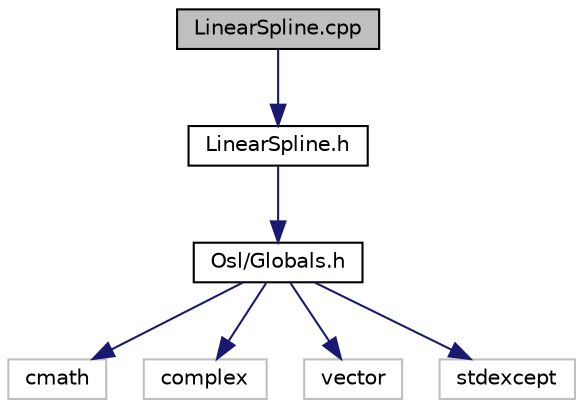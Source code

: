 digraph "LinearSpline.cpp"
{
 // LATEX_PDF_SIZE
  edge [fontname="Helvetica",fontsize="10",labelfontname="Helvetica",labelfontsize="10"];
  node [fontname="Helvetica",fontsize="10",shape=record];
  Node1 [label="LinearSpline.cpp",height=0.2,width=0.4,color="black", fillcolor="grey75", style="filled", fontcolor="black",tooltip="Source file of Osl::Maths::Interpolator::LinearSpline class."];
  Node1 -> Node2 [color="midnightblue",fontsize="10",style="solid",fontname="Helvetica"];
  Node2 [label="LinearSpline.h",height=0.2,width=0.4,color="black", fillcolor="white", style="filled",URL="$LinearSpline_8h.html",tooltip="Header file of Osl::Maths::Interpolator::LinearSpline class."];
  Node2 -> Node3 [color="midnightblue",fontsize="10",style="solid",fontname="Helvetica"];
  Node3 [label="Osl/Globals.h",height=0.2,width=0.4,color="black", fillcolor="white", style="filled",URL="$Globals_8h.html",tooltip="Header file for global typedefs definition."];
  Node3 -> Node4 [color="midnightblue",fontsize="10",style="solid",fontname="Helvetica"];
  Node4 [label="cmath",height=0.2,width=0.4,color="grey75", fillcolor="white", style="filled",tooltip=" "];
  Node3 -> Node5 [color="midnightblue",fontsize="10",style="solid",fontname="Helvetica"];
  Node5 [label="complex",height=0.2,width=0.4,color="grey75", fillcolor="white", style="filled",tooltip=" "];
  Node3 -> Node6 [color="midnightblue",fontsize="10",style="solid",fontname="Helvetica"];
  Node6 [label="vector",height=0.2,width=0.4,color="grey75", fillcolor="white", style="filled",tooltip=" "];
  Node3 -> Node7 [color="midnightblue",fontsize="10",style="solid",fontname="Helvetica"];
  Node7 [label="stdexcept",height=0.2,width=0.4,color="grey75", fillcolor="white", style="filled",tooltip=" "];
}
